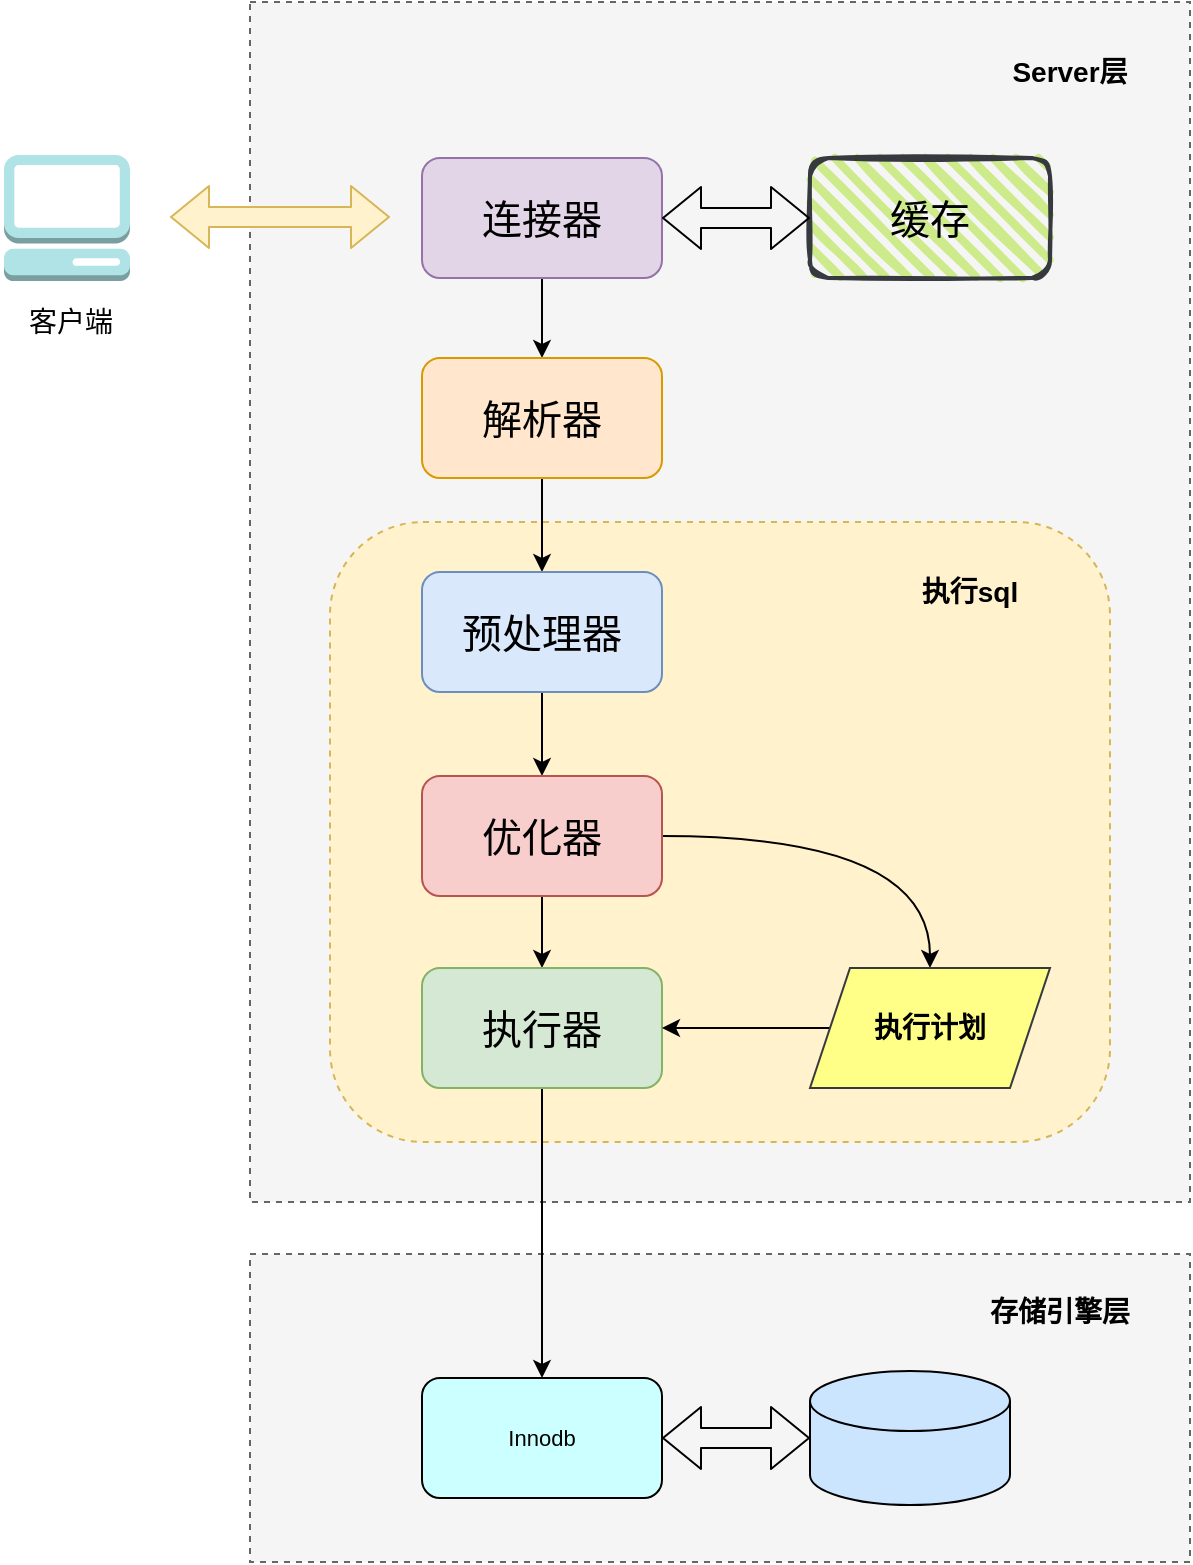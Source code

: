 <mxfile version="20.4.1" type="github">
  <diagram id="_2H_7gOdbjpE27JCmU6C" name="第 1 页">
    <mxGraphModel dx="1261" dy="712" grid="1" gridSize="10" guides="1" tooltips="1" connect="1" arrows="1" fold="1" page="1" pageScale="1" pageWidth="827" pageHeight="1169" math="0" shadow="0">
      <root>
        <mxCell id="0" />
        <mxCell id="1" parent="0" />
        <mxCell id="HJMY5x-vd4g9t8Cu7ISa-10" value="" style="rounded=0;whiteSpace=wrap;html=1;fontSize=20;fillColor=#f5f5f5;dashed=1;fontColor=#333333;strokeColor=#666666;" vertex="1" parent="1">
          <mxGeometry x="220" y="686" width="470" height="154" as="geometry" />
        </mxCell>
        <mxCell id="HJMY5x-vd4g9t8Cu7ISa-5" value="" style="rounded=0;whiteSpace=wrap;html=1;fontSize=20;fillColor=#f5f5f5;dashed=1;fontColor=#333333;strokeColor=#666666;" vertex="1" parent="1">
          <mxGeometry x="220" y="60" width="470" height="600" as="geometry" />
        </mxCell>
        <mxCell id="HJMY5x-vd4g9t8Cu7ISa-15" value="" style="rounded=1;whiteSpace=wrap;html=1;dashed=1;fontSize=11;fillColor=#fff2cc;strokeColor=#d6b656;" vertex="1" parent="1">
          <mxGeometry x="260" y="320" width="390" height="310" as="geometry" />
        </mxCell>
        <mxCell id="HJMY5x-vd4g9t8Cu7ISa-1" value="&lt;font style=&quot;font-size: 20px;&quot;&gt;缓存&lt;/font&gt;" style="rounded=1;whiteSpace=wrap;html=1;strokeWidth=2;fillWeight=4;hachureGap=8;hachureAngle=45;fillColor=#cdeb8b;sketch=1;strokeColor=#36393d;" vertex="1" parent="1">
          <mxGeometry x="500" y="138" width="120" height="60" as="geometry" />
        </mxCell>
        <mxCell id="HJMY5x-vd4g9t8Cu7ISa-12" value="" style="edgeStyle=orthogonalEdgeStyle;rounded=0;orthogonalLoop=1;jettySize=auto;html=1;exitX=0.5;exitY=1;exitDx=0;exitDy=0;entryX=0.5;entryY=0;entryDx=0;entryDy=0;fontSize=20;" edge="1" parent="1" source="HJMY5x-vd4g9t8Cu7ISa-2" target="HJMY5x-vd4g9t8Cu7ISa-6">
          <mxGeometry relative="1" as="geometry" />
        </mxCell>
        <mxCell id="HJMY5x-vd4g9t8Cu7ISa-2" value="连接器" style="rounded=1;whiteSpace=wrap;html=1;fontSize=20;fillColor=#e1d5e7;strokeColor=#9673a6;" vertex="1" parent="1">
          <mxGeometry x="306" y="138" width="120" height="60" as="geometry" />
        </mxCell>
        <mxCell id="HJMY5x-vd4g9t8Cu7ISa-20" value="" style="edgeStyle=orthogonalEdgeStyle;curved=1;orthogonalLoop=1;jettySize=auto;html=1;fontSize=11;" edge="1" parent="1" source="HJMY5x-vd4g9t8Cu7ISa-6" target="HJMY5x-vd4g9t8Cu7ISa-7">
          <mxGeometry relative="1" as="geometry" />
        </mxCell>
        <mxCell id="HJMY5x-vd4g9t8Cu7ISa-6" value="解析器" style="rounded=1;whiteSpace=wrap;html=1;fontSize=20;fillColor=#ffe6cc;strokeColor=#d79b00;" vertex="1" parent="1">
          <mxGeometry x="306" y="238" width="120" height="60" as="geometry" />
        </mxCell>
        <mxCell id="HJMY5x-vd4g9t8Cu7ISa-21" value="" style="edgeStyle=orthogonalEdgeStyle;curved=1;orthogonalLoop=1;jettySize=auto;html=1;fontSize=11;" edge="1" parent="1" source="HJMY5x-vd4g9t8Cu7ISa-7" target="HJMY5x-vd4g9t8Cu7ISa-8">
          <mxGeometry relative="1" as="geometry" />
        </mxCell>
        <mxCell id="HJMY5x-vd4g9t8Cu7ISa-7" value="预处理器" style="rounded=1;whiteSpace=wrap;html=1;fontSize=20;fillColor=#dae8fc;strokeColor=#6c8ebf;" vertex="1" parent="1">
          <mxGeometry x="306" y="345" width="120" height="60" as="geometry" />
        </mxCell>
        <mxCell id="HJMY5x-vd4g9t8Cu7ISa-22" value="" style="edgeStyle=orthogonalEdgeStyle;curved=1;orthogonalLoop=1;jettySize=auto;html=1;fontSize=11;" edge="1" parent="1" source="HJMY5x-vd4g9t8Cu7ISa-8" target="HJMY5x-vd4g9t8Cu7ISa-9">
          <mxGeometry relative="1" as="geometry" />
        </mxCell>
        <mxCell id="HJMY5x-vd4g9t8Cu7ISa-31" value="" style="edgeStyle=orthogonalEdgeStyle;curved=1;orthogonalLoop=1;jettySize=auto;html=1;fontSize=14;" edge="1" parent="1" source="HJMY5x-vd4g9t8Cu7ISa-8" target="HJMY5x-vd4g9t8Cu7ISa-30">
          <mxGeometry relative="1" as="geometry" />
        </mxCell>
        <mxCell id="HJMY5x-vd4g9t8Cu7ISa-8" value="优化器" style="rounded=1;whiteSpace=wrap;html=1;fontSize=20;fillColor=#f8cecc;strokeColor=#b85450;" vertex="1" parent="1">
          <mxGeometry x="306" y="447" width="120" height="60" as="geometry" />
        </mxCell>
        <mxCell id="HJMY5x-vd4g9t8Cu7ISa-29" style="edgeStyle=orthogonalEdgeStyle;curved=1;orthogonalLoop=1;jettySize=auto;html=1;exitX=0.5;exitY=1;exitDx=0;exitDy=0;entryX=0.5;entryY=0;entryDx=0;entryDy=0;fontSize=11;" edge="1" parent="1" source="HJMY5x-vd4g9t8Cu7ISa-9" target="HJMY5x-vd4g9t8Cu7ISa-23">
          <mxGeometry relative="1" as="geometry" />
        </mxCell>
        <mxCell id="HJMY5x-vd4g9t8Cu7ISa-9" value="执行器" style="rounded=1;whiteSpace=wrap;html=1;fontSize=20;fillColor=#d5e8d4;strokeColor=#82b366;" vertex="1" parent="1">
          <mxGeometry x="306" y="543" width="120" height="60" as="geometry" />
        </mxCell>
        <mxCell id="HJMY5x-vd4g9t8Cu7ISa-11" value="" style="outlineConnect=0;dashed=0;verticalLabelPosition=bottom;verticalAlign=top;align=center;html=1;shape=mxgraph.aws3.management_console;fillColor=#b0e3e6;fontSize=20;strokeColor=#0e8088;" vertex="1" parent="1">
          <mxGeometry x="97" y="136.5" width="63" height="63" as="geometry" />
        </mxCell>
        <mxCell id="HJMY5x-vd4g9t8Cu7ISa-18" value="" style="shape=flexArrow;endArrow=classic;startArrow=classic;html=1;fontSize=11;curved=1;" edge="1" parent="1" source="HJMY5x-vd4g9t8Cu7ISa-2">
          <mxGeometry width="100" height="100" relative="1" as="geometry">
            <mxPoint x="426" y="268" as="sourcePoint" />
            <mxPoint x="500" y="168" as="targetPoint" />
          </mxGeometry>
        </mxCell>
        <mxCell id="HJMY5x-vd4g9t8Cu7ISa-23" value="Innodb" style="rounded=1;whiteSpace=wrap;html=1;fontSize=11;fillColor=#CCFFFF;" vertex="1" parent="1">
          <mxGeometry x="306" y="748" width="120" height="60" as="geometry" />
        </mxCell>
        <mxCell id="HJMY5x-vd4g9t8Cu7ISa-24" value="" style="shape=cylinder3;whiteSpace=wrap;html=1;boundedLbl=1;backgroundOutline=1;size=15;fontSize=11;fillColor=#CCE5FF;" vertex="1" parent="1">
          <mxGeometry x="500" y="744.5" width="100" height="67" as="geometry" />
        </mxCell>
        <mxCell id="HJMY5x-vd4g9t8Cu7ISa-26" value="" style="shape=flexArrow;endArrow=classic;startArrow=classic;html=1;fontSize=11;curved=1;exitX=1;exitY=0.5;exitDx=0;exitDy=0;" edge="1" parent="1" source="HJMY5x-vd4g9t8Cu7ISa-23" target="HJMY5x-vd4g9t8Cu7ISa-24">
          <mxGeometry width="100" height="100" relative="1" as="geometry">
            <mxPoint x="410" y="955" as="sourcePoint" />
            <mxPoint x="510" y="855" as="targetPoint" />
          </mxGeometry>
        </mxCell>
        <mxCell id="HJMY5x-vd4g9t8Cu7ISa-42" style="edgeStyle=orthogonalEdgeStyle;curved=1;orthogonalLoop=1;jettySize=auto;html=1;exitX=0;exitY=0.5;exitDx=0;exitDy=0;fontSize=14;" edge="1" parent="1" source="HJMY5x-vd4g9t8Cu7ISa-30" target="HJMY5x-vd4g9t8Cu7ISa-9">
          <mxGeometry relative="1" as="geometry" />
        </mxCell>
        <mxCell id="HJMY5x-vd4g9t8Cu7ISa-30" value="执行计划" style="shape=parallelogram;perimeter=parallelogramPerimeter;whiteSpace=wrap;html=1;fixedSize=1;fontSize=14;fillColor=#ffff88;fontStyle=1;strokeColor=#36393d;" vertex="1" parent="1">
          <mxGeometry x="500" y="543" width="120" height="60" as="geometry" />
        </mxCell>
        <mxCell id="HJMY5x-vd4g9t8Cu7ISa-37" value="" style="shape=flexArrow;endArrow=classic;startArrow=classic;html=1;fontSize=14;curved=1;fillColor=#fff2cc;strokeColor=#d6b656;" edge="1" parent="1">
          <mxGeometry width="100" height="100" relative="1" as="geometry">
            <mxPoint x="180" y="167.5" as="sourcePoint" />
            <mxPoint x="290" y="167.5" as="targetPoint" />
          </mxGeometry>
        </mxCell>
        <mxCell id="HJMY5x-vd4g9t8Cu7ISa-38" value="客户端" style="text;html=1;align=center;verticalAlign=middle;resizable=0;points=[];autosize=1;strokeColor=none;fillColor=none;fontSize=14;" vertex="1" parent="1">
          <mxGeometry x="95" y="205" width="70" height="30" as="geometry" />
        </mxCell>
        <mxCell id="HJMY5x-vd4g9t8Cu7ISa-39" value="&lt;b&gt;执行sql&lt;/b&gt;" style="text;html=1;strokeColor=none;fillColor=none;align=center;verticalAlign=middle;whiteSpace=wrap;rounded=0;fontSize=14;" vertex="1" parent="1">
          <mxGeometry x="550" y="340" width="60" height="30" as="geometry" />
        </mxCell>
        <mxCell id="HJMY5x-vd4g9t8Cu7ISa-40" value="&lt;b&gt;Server层&lt;/b&gt;" style="text;html=1;strokeColor=none;fillColor=none;align=center;verticalAlign=middle;whiteSpace=wrap;rounded=0;fontSize=14;" vertex="1" parent="1">
          <mxGeometry x="600" y="80" width="60" height="30" as="geometry" />
        </mxCell>
        <mxCell id="HJMY5x-vd4g9t8Cu7ISa-41" value="&lt;b&gt;存储引擎层&lt;/b&gt;" style="text;html=1;strokeColor=none;fillColor=none;align=center;verticalAlign=middle;whiteSpace=wrap;rounded=0;fontSize=14;" vertex="1" parent="1">
          <mxGeometry x="580" y="700" width="90" height="30" as="geometry" />
        </mxCell>
      </root>
    </mxGraphModel>
  </diagram>
</mxfile>
